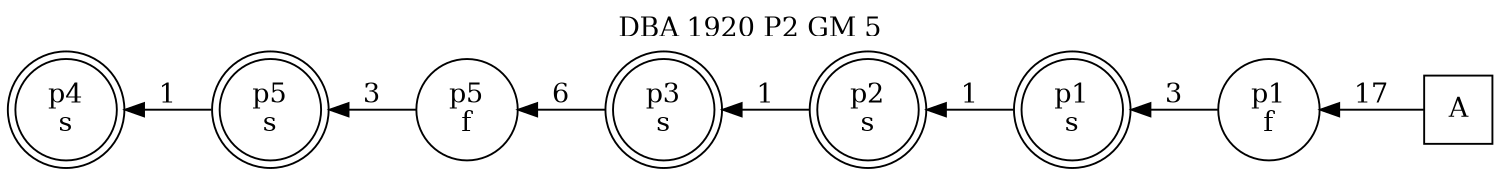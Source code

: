 digraph DBA_1920_P2_GM_5_GOOD {
labelloc="tl"
label= " DBA 1920 P2 GM 5 "
rankdir="RL";
graph [ size=" 10 , 10 !"]

"A" [shape="square" label="A"]
"p1_f" [shape="circle" label="p1
f"]
"p1_s" [shape="doublecircle" label="p1
s"]
"p2_s" [shape="doublecircle" label="p2
s"]
"p3_s" [shape="doublecircle" label="p3
s"]
"p5_f" [shape="circle" label="p5
f"]
"p5_s" [shape="doublecircle" label="p5
s"]
"p4_s" [shape="doublecircle" label="p4
s"]
"A" -> "p1_f" [ label=17]
"p1_f" -> "p1_s" [ label=3]
"p1_s" -> "p2_s" [ label=1]
"p2_s" -> "p3_s" [ label=1]
"p3_s" -> "p5_f" [ label=6]
"p5_f" -> "p5_s" [ label=3]
"p5_s" -> "p4_s" [ label=1]
}
